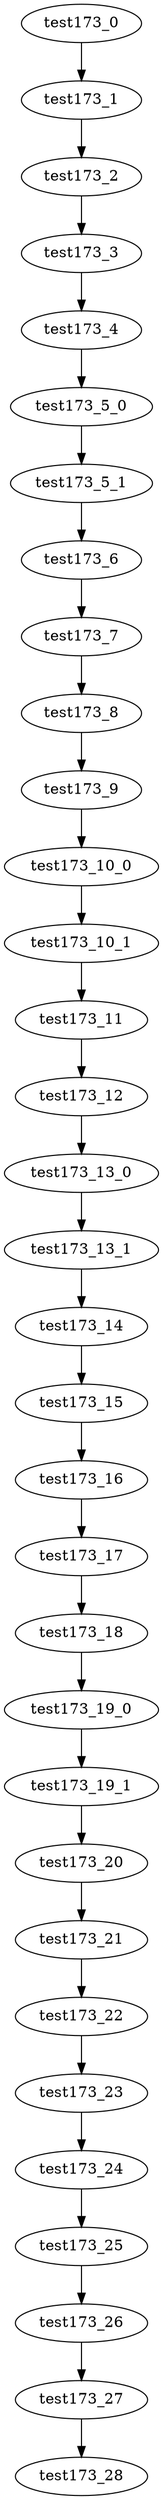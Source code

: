 digraph G {
test173_0->test173_1;
test173_1->test173_2;
test173_2->test173_3;
test173_3->test173_4;
test173_4->test173_5_0;
test173_5_0->test173_5_1;
test173_5_1->test173_6;
test173_6->test173_7;
test173_7->test173_8;
test173_8->test173_9;
test173_9->test173_10_0;
test173_10_0->test173_10_1;
test173_10_1->test173_11;
test173_11->test173_12;
test173_12->test173_13_0;
test173_13_0->test173_13_1;
test173_13_1->test173_14;
test173_14->test173_15;
test173_15->test173_16;
test173_16->test173_17;
test173_17->test173_18;
test173_18->test173_19_0;
test173_19_0->test173_19_1;
test173_19_1->test173_20;
test173_20->test173_21;
test173_21->test173_22;
test173_22->test173_23;
test173_23->test173_24;
test173_24->test173_25;
test173_25->test173_26;
test173_26->test173_27;
test173_27->test173_28;

}
